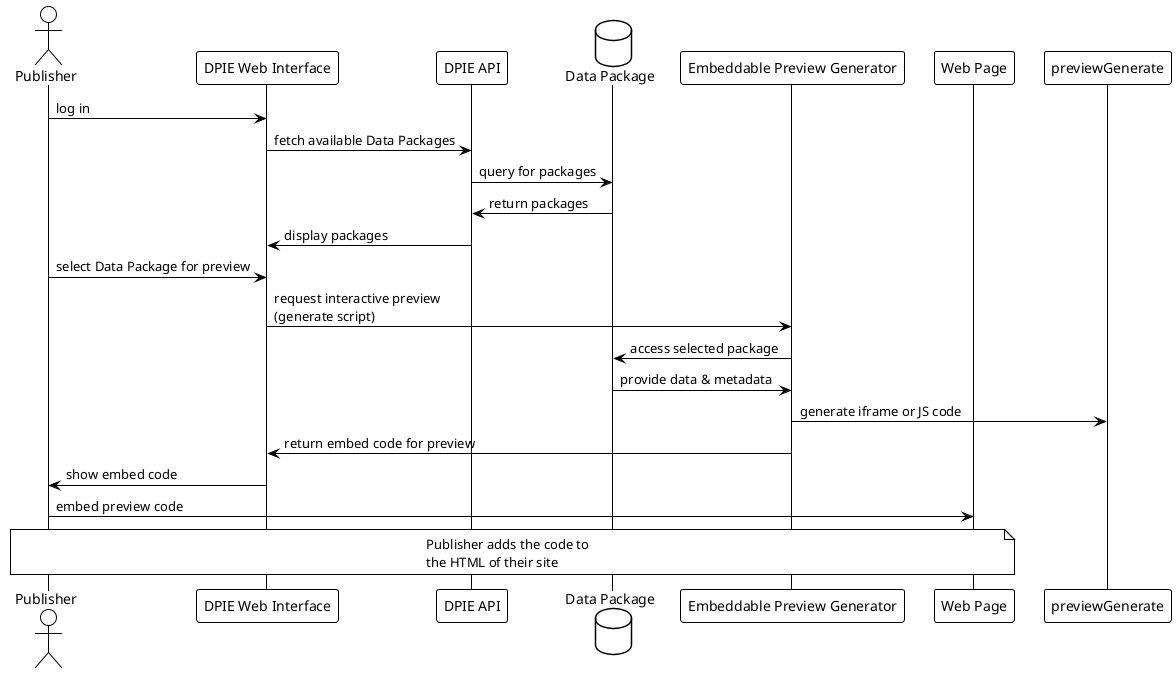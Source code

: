 @startuml
!theme plain

actor Publisher as publisher
participant "DPIE Web Interface" as webInterface
participant "DPIE API" as dpiApi
database "Data Package" as dataPackage
participant "Embeddable Preview Generator" as previewGenerator
participant "Web Page" as webPage

publisher -> webInterface : log in
webInterface -> dpiApi : fetch available Data Packages
dpiApi -> dataPackage : query for packages
dataPackage -> dpiApi : return packages
dpiApi -> webInterface : display packages
publisher -> webInterface : select Data Package for preview
webInterface -> previewGenerator : request interactive preview\n(generate script)
previewGenerator -> dataPackage : access selected package
dataPackage -> previewGenerator : provide data & metadata
previewGenerator -> previewGenerate: generate iframe or JS code
previewGenerator -> webInterface : return embed code for preview
webInterface -> publisher : show embed code
publisher -> webPage : embed preview code

note over publisher, webPage : Publisher adds the code to\nthe HTML of their site

@enduml